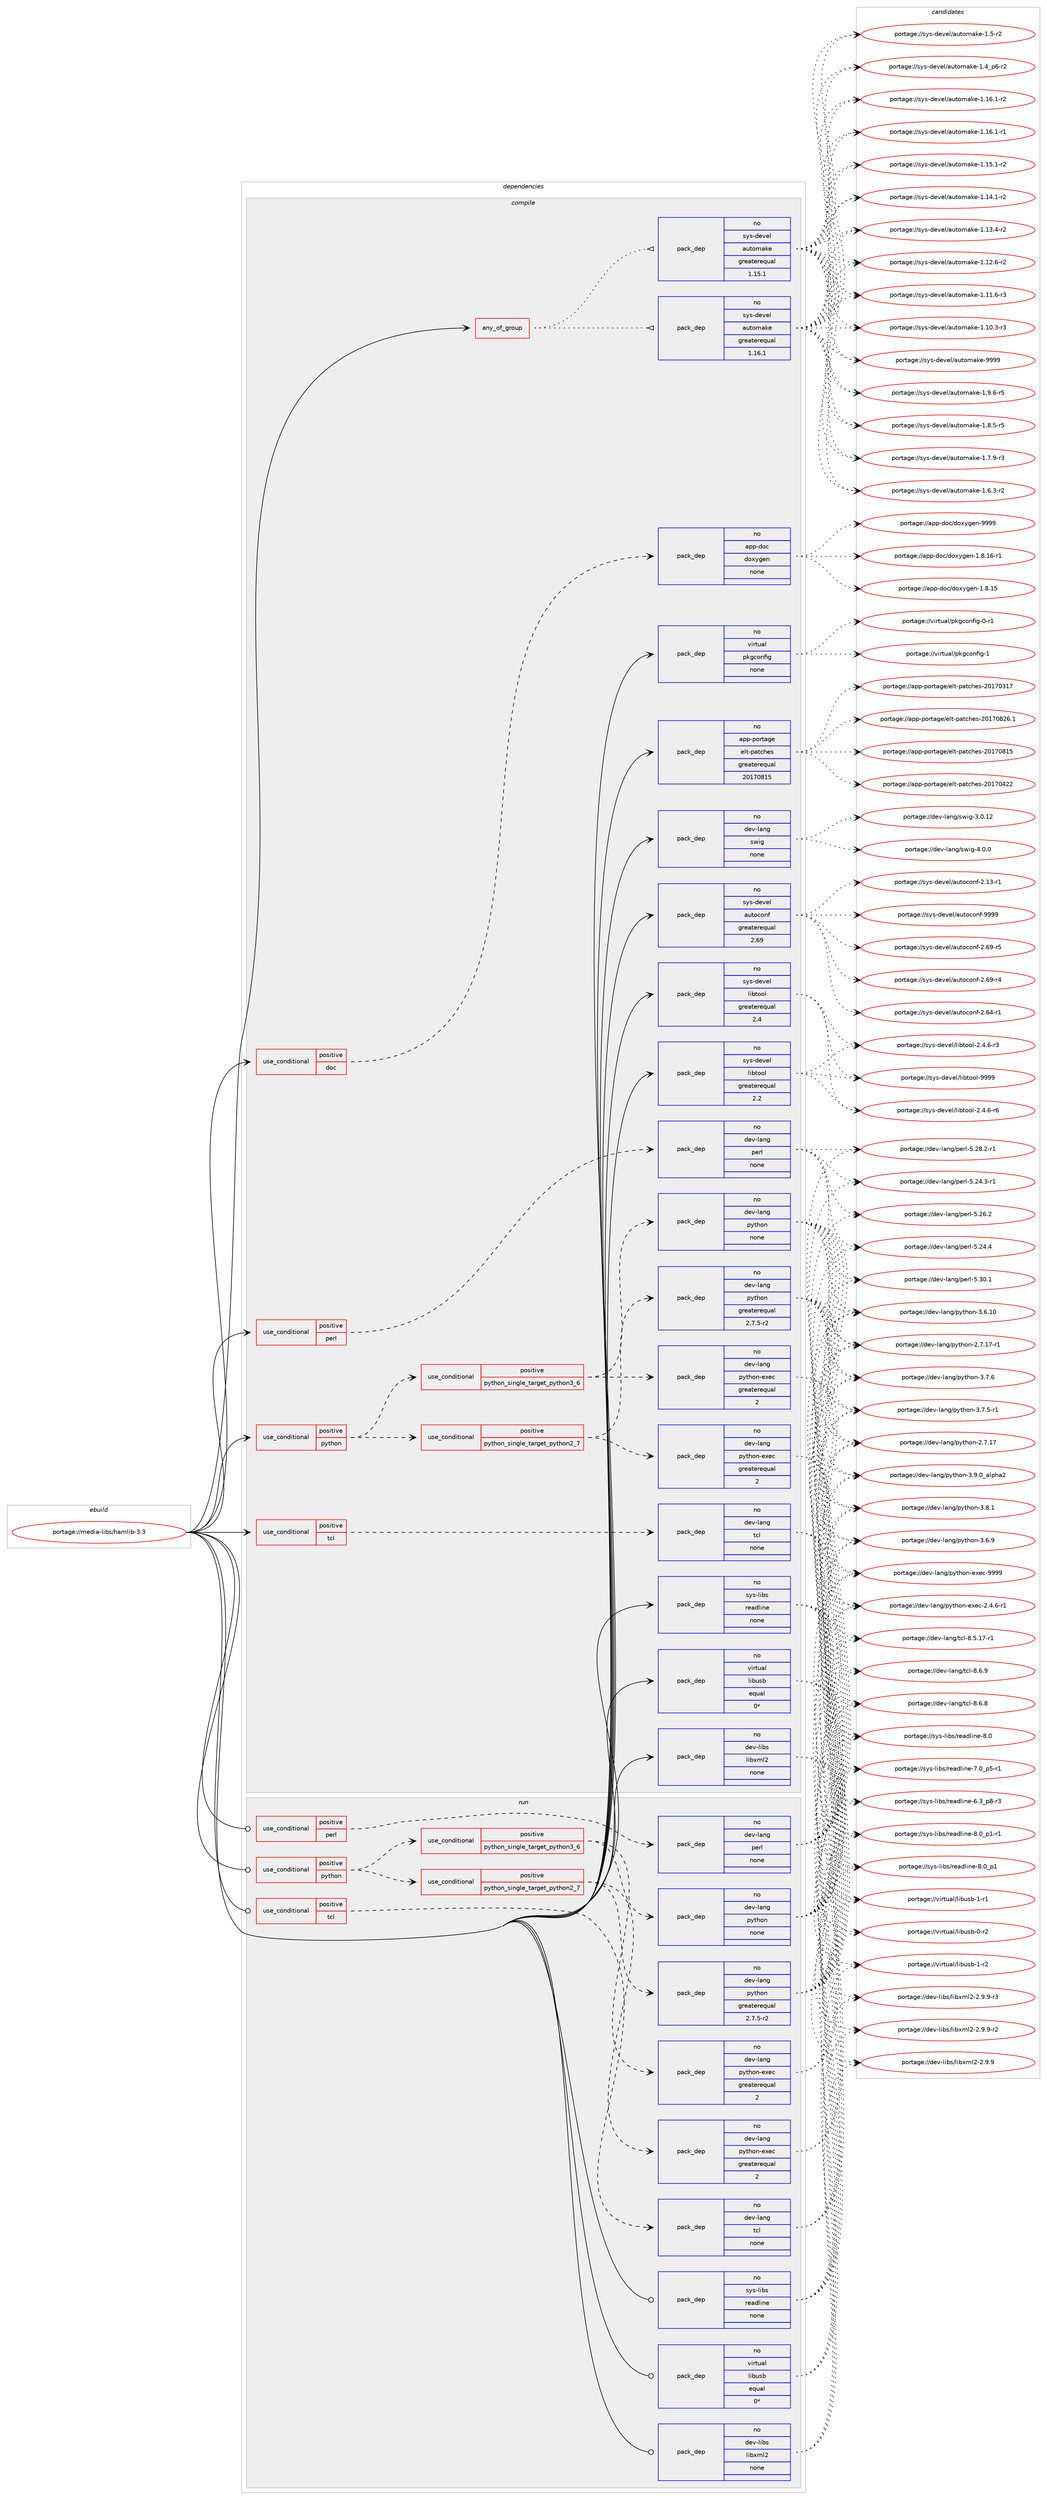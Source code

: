 digraph prolog {

# *************
# Graph options
# *************

newrank=true;
concentrate=true;
compound=true;
graph [rankdir=LR,fontname=Helvetica,fontsize=10,ranksep=1.5];#, ranksep=2.5, nodesep=0.2];
edge  [arrowhead=vee];
node  [fontname=Helvetica,fontsize=10];

# **********
# The ebuild
# **********

subgraph cluster_leftcol {
color=gray;
rank=same;
label=<<i>ebuild</i>>;
id [label="portage://media-libs/hamlib-3.3", color=red, width=4, href="../media-libs/hamlib-3.3.svg"];
}

# ****************
# The dependencies
# ****************

subgraph cluster_midcol {
color=gray;
label=<<i>dependencies</i>>;
subgraph cluster_compile {
fillcolor="#eeeeee";
style=filled;
label=<<i>compile</i>>;
subgraph any3153 {
dependency213167 [label=<<TABLE BORDER="0" CELLBORDER="1" CELLSPACING="0" CELLPADDING="4"><TR><TD CELLPADDING="10">any_of_group</TD></TR></TABLE>>, shape=none, color=red];subgraph pack161064 {
dependency213168 [label=<<TABLE BORDER="0" CELLBORDER="1" CELLSPACING="0" CELLPADDING="4" WIDTH="220"><TR><TD ROWSPAN="6" CELLPADDING="30">pack_dep</TD></TR><TR><TD WIDTH="110">no</TD></TR><TR><TD>sys-devel</TD></TR><TR><TD>automake</TD></TR><TR><TD>greaterequal</TD></TR><TR><TD>1.16.1</TD></TR></TABLE>>, shape=none, color=blue];
}
dependency213167:e -> dependency213168:w [weight=20,style="dotted",arrowhead="oinv"];
subgraph pack161065 {
dependency213169 [label=<<TABLE BORDER="0" CELLBORDER="1" CELLSPACING="0" CELLPADDING="4" WIDTH="220"><TR><TD ROWSPAN="6" CELLPADDING="30">pack_dep</TD></TR><TR><TD WIDTH="110">no</TD></TR><TR><TD>sys-devel</TD></TR><TR><TD>automake</TD></TR><TR><TD>greaterequal</TD></TR><TR><TD>1.15.1</TD></TR></TABLE>>, shape=none, color=blue];
}
dependency213167:e -> dependency213169:w [weight=20,style="dotted",arrowhead="oinv"];
}
id:e -> dependency213167:w [weight=20,style="solid",arrowhead="vee"];
subgraph cond48786 {
dependency213170 [label=<<TABLE BORDER="0" CELLBORDER="1" CELLSPACING="0" CELLPADDING="4"><TR><TD ROWSPAN="3" CELLPADDING="10">use_conditional</TD></TR><TR><TD>positive</TD></TR><TR><TD>doc</TD></TR></TABLE>>, shape=none, color=red];
subgraph pack161066 {
dependency213171 [label=<<TABLE BORDER="0" CELLBORDER="1" CELLSPACING="0" CELLPADDING="4" WIDTH="220"><TR><TD ROWSPAN="6" CELLPADDING="30">pack_dep</TD></TR><TR><TD WIDTH="110">no</TD></TR><TR><TD>app-doc</TD></TR><TR><TD>doxygen</TD></TR><TR><TD>none</TD></TR><TR><TD></TD></TR></TABLE>>, shape=none, color=blue];
}
dependency213170:e -> dependency213171:w [weight=20,style="dashed",arrowhead="vee"];
}
id:e -> dependency213170:w [weight=20,style="solid",arrowhead="vee"];
subgraph cond48787 {
dependency213172 [label=<<TABLE BORDER="0" CELLBORDER="1" CELLSPACING="0" CELLPADDING="4"><TR><TD ROWSPAN="3" CELLPADDING="10">use_conditional</TD></TR><TR><TD>positive</TD></TR><TR><TD>perl</TD></TR></TABLE>>, shape=none, color=red];
subgraph pack161067 {
dependency213173 [label=<<TABLE BORDER="0" CELLBORDER="1" CELLSPACING="0" CELLPADDING="4" WIDTH="220"><TR><TD ROWSPAN="6" CELLPADDING="30">pack_dep</TD></TR><TR><TD WIDTH="110">no</TD></TR><TR><TD>dev-lang</TD></TR><TR><TD>perl</TD></TR><TR><TD>none</TD></TR><TR><TD></TD></TR></TABLE>>, shape=none, color=blue];
}
dependency213172:e -> dependency213173:w [weight=20,style="dashed",arrowhead="vee"];
}
id:e -> dependency213172:w [weight=20,style="solid",arrowhead="vee"];
subgraph cond48788 {
dependency213174 [label=<<TABLE BORDER="0" CELLBORDER="1" CELLSPACING="0" CELLPADDING="4"><TR><TD ROWSPAN="3" CELLPADDING="10">use_conditional</TD></TR><TR><TD>positive</TD></TR><TR><TD>python</TD></TR></TABLE>>, shape=none, color=red];
subgraph cond48789 {
dependency213175 [label=<<TABLE BORDER="0" CELLBORDER="1" CELLSPACING="0" CELLPADDING="4"><TR><TD ROWSPAN="3" CELLPADDING="10">use_conditional</TD></TR><TR><TD>positive</TD></TR><TR><TD>python_single_target_python2_7</TD></TR></TABLE>>, shape=none, color=red];
subgraph pack161068 {
dependency213176 [label=<<TABLE BORDER="0" CELLBORDER="1" CELLSPACING="0" CELLPADDING="4" WIDTH="220"><TR><TD ROWSPAN="6" CELLPADDING="30">pack_dep</TD></TR><TR><TD WIDTH="110">no</TD></TR><TR><TD>dev-lang</TD></TR><TR><TD>python</TD></TR><TR><TD>greaterequal</TD></TR><TR><TD>2.7.5-r2</TD></TR></TABLE>>, shape=none, color=blue];
}
dependency213175:e -> dependency213176:w [weight=20,style="dashed",arrowhead="vee"];
subgraph pack161069 {
dependency213177 [label=<<TABLE BORDER="0" CELLBORDER="1" CELLSPACING="0" CELLPADDING="4" WIDTH="220"><TR><TD ROWSPAN="6" CELLPADDING="30">pack_dep</TD></TR><TR><TD WIDTH="110">no</TD></TR><TR><TD>dev-lang</TD></TR><TR><TD>python-exec</TD></TR><TR><TD>greaterequal</TD></TR><TR><TD>2</TD></TR></TABLE>>, shape=none, color=blue];
}
dependency213175:e -> dependency213177:w [weight=20,style="dashed",arrowhead="vee"];
}
dependency213174:e -> dependency213175:w [weight=20,style="dashed",arrowhead="vee"];
subgraph cond48790 {
dependency213178 [label=<<TABLE BORDER="0" CELLBORDER="1" CELLSPACING="0" CELLPADDING="4"><TR><TD ROWSPAN="3" CELLPADDING="10">use_conditional</TD></TR><TR><TD>positive</TD></TR><TR><TD>python_single_target_python3_6</TD></TR></TABLE>>, shape=none, color=red];
subgraph pack161070 {
dependency213179 [label=<<TABLE BORDER="0" CELLBORDER="1" CELLSPACING="0" CELLPADDING="4" WIDTH="220"><TR><TD ROWSPAN="6" CELLPADDING="30">pack_dep</TD></TR><TR><TD WIDTH="110">no</TD></TR><TR><TD>dev-lang</TD></TR><TR><TD>python</TD></TR><TR><TD>none</TD></TR><TR><TD></TD></TR></TABLE>>, shape=none, color=blue];
}
dependency213178:e -> dependency213179:w [weight=20,style="dashed",arrowhead="vee"];
subgraph pack161071 {
dependency213180 [label=<<TABLE BORDER="0" CELLBORDER="1" CELLSPACING="0" CELLPADDING="4" WIDTH="220"><TR><TD ROWSPAN="6" CELLPADDING="30">pack_dep</TD></TR><TR><TD WIDTH="110">no</TD></TR><TR><TD>dev-lang</TD></TR><TR><TD>python-exec</TD></TR><TR><TD>greaterequal</TD></TR><TR><TD>2</TD></TR></TABLE>>, shape=none, color=blue];
}
dependency213178:e -> dependency213180:w [weight=20,style="dashed",arrowhead="vee"];
}
dependency213174:e -> dependency213178:w [weight=20,style="dashed",arrowhead="vee"];
}
id:e -> dependency213174:w [weight=20,style="solid",arrowhead="vee"];
subgraph cond48791 {
dependency213181 [label=<<TABLE BORDER="0" CELLBORDER="1" CELLSPACING="0" CELLPADDING="4"><TR><TD ROWSPAN="3" CELLPADDING="10">use_conditional</TD></TR><TR><TD>positive</TD></TR><TR><TD>tcl</TD></TR></TABLE>>, shape=none, color=red];
subgraph pack161072 {
dependency213182 [label=<<TABLE BORDER="0" CELLBORDER="1" CELLSPACING="0" CELLPADDING="4" WIDTH="220"><TR><TD ROWSPAN="6" CELLPADDING="30">pack_dep</TD></TR><TR><TD WIDTH="110">no</TD></TR><TR><TD>dev-lang</TD></TR><TR><TD>tcl</TD></TR><TR><TD>none</TD></TR><TR><TD></TD></TR></TABLE>>, shape=none, color=blue];
}
dependency213181:e -> dependency213182:w [weight=20,style="dashed",arrowhead="vee"];
}
id:e -> dependency213181:w [weight=20,style="solid",arrowhead="vee"];
subgraph pack161073 {
dependency213183 [label=<<TABLE BORDER="0" CELLBORDER="1" CELLSPACING="0" CELLPADDING="4" WIDTH="220"><TR><TD ROWSPAN="6" CELLPADDING="30">pack_dep</TD></TR><TR><TD WIDTH="110">no</TD></TR><TR><TD>app-portage</TD></TR><TR><TD>elt-patches</TD></TR><TR><TD>greaterequal</TD></TR><TR><TD>20170815</TD></TR></TABLE>>, shape=none, color=blue];
}
id:e -> dependency213183:w [weight=20,style="solid",arrowhead="vee"];
subgraph pack161074 {
dependency213184 [label=<<TABLE BORDER="0" CELLBORDER="1" CELLSPACING="0" CELLPADDING="4" WIDTH="220"><TR><TD ROWSPAN="6" CELLPADDING="30">pack_dep</TD></TR><TR><TD WIDTH="110">no</TD></TR><TR><TD>dev-lang</TD></TR><TR><TD>swig</TD></TR><TR><TD>none</TD></TR><TR><TD></TD></TR></TABLE>>, shape=none, color=blue];
}
id:e -> dependency213184:w [weight=20,style="solid",arrowhead="vee"];
subgraph pack161075 {
dependency213185 [label=<<TABLE BORDER="0" CELLBORDER="1" CELLSPACING="0" CELLPADDING="4" WIDTH="220"><TR><TD ROWSPAN="6" CELLPADDING="30">pack_dep</TD></TR><TR><TD WIDTH="110">no</TD></TR><TR><TD>dev-libs</TD></TR><TR><TD>libxml2</TD></TR><TR><TD>none</TD></TR><TR><TD></TD></TR></TABLE>>, shape=none, color=blue];
}
id:e -> dependency213185:w [weight=20,style="solid",arrowhead="vee"];
subgraph pack161076 {
dependency213186 [label=<<TABLE BORDER="0" CELLBORDER="1" CELLSPACING="0" CELLPADDING="4" WIDTH="220"><TR><TD ROWSPAN="6" CELLPADDING="30">pack_dep</TD></TR><TR><TD WIDTH="110">no</TD></TR><TR><TD>sys-devel</TD></TR><TR><TD>autoconf</TD></TR><TR><TD>greaterequal</TD></TR><TR><TD>2.69</TD></TR></TABLE>>, shape=none, color=blue];
}
id:e -> dependency213186:w [weight=20,style="solid",arrowhead="vee"];
subgraph pack161077 {
dependency213187 [label=<<TABLE BORDER="0" CELLBORDER="1" CELLSPACING="0" CELLPADDING="4" WIDTH="220"><TR><TD ROWSPAN="6" CELLPADDING="30">pack_dep</TD></TR><TR><TD WIDTH="110">no</TD></TR><TR><TD>sys-devel</TD></TR><TR><TD>libtool</TD></TR><TR><TD>greaterequal</TD></TR><TR><TD>2.2</TD></TR></TABLE>>, shape=none, color=blue];
}
id:e -> dependency213187:w [weight=20,style="solid",arrowhead="vee"];
subgraph pack161078 {
dependency213188 [label=<<TABLE BORDER="0" CELLBORDER="1" CELLSPACING="0" CELLPADDING="4" WIDTH="220"><TR><TD ROWSPAN="6" CELLPADDING="30">pack_dep</TD></TR><TR><TD WIDTH="110">no</TD></TR><TR><TD>sys-devel</TD></TR><TR><TD>libtool</TD></TR><TR><TD>greaterequal</TD></TR><TR><TD>2.4</TD></TR></TABLE>>, shape=none, color=blue];
}
id:e -> dependency213188:w [weight=20,style="solid",arrowhead="vee"];
subgraph pack161079 {
dependency213189 [label=<<TABLE BORDER="0" CELLBORDER="1" CELLSPACING="0" CELLPADDING="4" WIDTH="220"><TR><TD ROWSPAN="6" CELLPADDING="30">pack_dep</TD></TR><TR><TD WIDTH="110">no</TD></TR><TR><TD>sys-libs</TD></TR><TR><TD>readline</TD></TR><TR><TD>none</TD></TR><TR><TD></TD></TR></TABLE>>, shape=none, color=blue];
}
id:e -> dependency213189:w [weight=20,style="solid",arrowhead="vee"];
subgraph pack161080 {
dependency213190 [label=<<TABLE BORDER="0" CELLBORDER="1" CELLSPACING="0" CELLPADDING="4" WIDTH="220"><TR><TD ROWSPAN="6" CELLPADDING="30">pack_dep</TD></TR><TR><TD WIDTH="110">no</TD></TR><TR><TD>virtual</TD></TR><TR><TD>libusb</TD></TR><TR><TD>equal</TD></TR><TR><TD>0*</TD></TR></TABLE>>, shape=none, color=blue];
}
id:e -> dependency213190:w [weight=20,style="solid",arrowhead="vee"];
subgraph pack161081 {
dependency213191 [label=<<TABLE BORDER="0" CELLBORDER="1" CELLSPACING="0" CELLPADDING="4" WIDTH="220"><TR><TD ROWSPAN="6" CELLPADDING="30">pack_dep</TD></TR><TR><TD WIDTH="110">no</TD></TR><TR><TD>virtual</TD></TR><TR><TD>pkgconfig</TD></TR><TR><TD>none</TD></TR><TR><TD></TD></TR></TABLE>>, shape=none, color=blue];
}
id:e -> dependency213191:w [weight=20,style="solid",arrowhead="vee"];
}
subgraph cluster_compileandrun {
fillcolor="#eeeeee";
style=filled;
label=<<i>compile and run</i>>;
}
subgraph cluster_run {
fillcolor="#eeeeee";
style=filled;
label=<<i>run</i>>;
subgraph cond48792 {
dependency213192 [label=<<TABLE BORDER="0" CELLBORDER="1" CELLSPACING="0" CELLPADDING="4"><TR><TD ROWSPAN="3" CELLPADDING="10">use_conditional</TD></TR><TR><TD>positive</TD></TR><TR><TD>perl</TD></TR></TABLE>>, shape=none, color=red];
subgraph pack161082 {
dependency213193 [label=<<TABLE BORDER="0" CELLBORDER="1" CELLSPACING="0" CELLPADDING="4" WIDTH="220"><TR><TD ROWSPAN="6" CELLPADDING="30">pack_dep</TD></TR><TR><TD WIDTH="110">no</TD></TR><TR><TD>dev-lang</TD></TR><TR><TD>perl</TD></TR><TR><TD>none</TD></TR><TR><TD></TD></TR></TABLE>>, shape=none, color=blue];
}
dependency213192:e -> dependency213193:w [weight=20,style="dashed",arrowhead="vee"];
}
id:e -> dependency213192:w [weight=20,style="solid",arrowhead="odot"];
subgraph cond48793 {
dependency213194 [label=<<TABLE BORDER="0" CELLBORDER="1" CELLSPACING="0" CELLPADDING="4"><TR><TD ROWSPAN="3" CELLPADDING="10">use_conditional</TD></TR><TR><TD>positive</TD></TR><TR><TD>python</TD></TR></TABLE>>, shape=none, color=red];
subgraph cond48794 {
dependency213195 [label=<<TABLE BORDER="0" CELLBORDER="1" CELLSPACING="0" CELLPADDING="4"><TR><TD ROWSPAN="3" CELLPADDING="10">use_conditional</TD></TR><TR><TD>positive</TD></TR><TR><TD>python_single_target_python2_7</TD></TR></TABLE>>, shape=none, color=red];
subgraph pack161083 {
dependency213196 [label=<<TABLE BORDER="0" CELLBORDER="1" CELLSPACING="0" CELLPADDING="4" WIDTH="220"><TR><TD ROWSPAN="6" CELLPADDING="30">pack_dep</TD></TR><TR><TD WIDTH="110">no</TD></TR><TR><TD>dev-lang</TD></TR><TR><TD>python</TD></TR><TR><TD>greaterequal</TD></TR><TR><TD>2.7.5-r2</TD></TR></TABLE>>, shape=none, color=blue];
}
dependency213195:e -> dependency213196:w [weight=20,style="dashed",arrowhead="vee"];
subgraph pack161084 {
dependency213197 [label=<<TABLE BORDER="0" CELLBORDER="1" CELLSPACING="0" CELLPADDING="4" WIDTH="220"><TR><TD ROWSPAN="6" CELLPADDING="30">pack_dep</TD></TR><TR><TD WIDTH="110">no</TD></TR><TR><TD>dev-lang</TD></TR><TR><TD>python-exec</TD></TR><TR><TD>greaterequal</TD></TR><TR><TD>2</TD></TR></TABLE>>, shape=none, color=blue];
}
dependency213195:e -> dependency213197:w [weight=20,style="dashed",arrowhead="vee"];
}
dependency213194:e -> dependency213195:w [weight=20,style="dashed",arrowhead="vee"];
subgraph cond48795 {
dependency213198 [label=<<TABLE BORDER="0" CELLBORDER="1" CELLSPACING="0" CELLPADDING="4"><TR><TD ROWSPAN="3" CELLPADDING="10">use_conditional</TD></TR><TR><TD>positive</TD></TR><TR><TD>python_single_target_python3_6</TD></TR></TABLE>>, shape=none, color=red];
subgraph pack161085 {
dependency213199 [label=<<TABLE BORDER="0" CELLBORDER="1" CELLSPACING="0" CELLPADDING="4" WIDTH="220"><TR><TD ROWSPAN="6" CELLPADDING="30">pack_dep</TD></TR><TR><TD WIDTH="110">no</TD></TR><TR><TD>dev-lang</TD></TR><TR><TD>python</TD></TR><TR><TD>none</TD></TR><TR><TD></TD></TR></TABLE>>, shape=none, color=blue];
}
dependency213198:e -> dependency213199:w [weight=20,style="dashed",arrowhead="vee"];
subgraph pack161086 {
dependency213200 [label=<<TABLE BORDER="0" CELLBORDER="1" CELLSPACING="0" CELLPADDING="4" WIDTH="220"><TR><TD ROWSPAN="6" CELLPADDING="30">pack_dep</TD></TR><TR><TD WIDTH="110">no</TD></TR><TR><TD>dev-lang</TD></TR><TR><TD>python-exec</TD></TR><TR><TD>greaterequal</TD></TR><TR><TD>2</TD></TR></TABLE>>, shape=none, color=blue];
}
dependency213198:e -> dependency213200:w [weight=20,style="dashed",arrowhead="vee"];
}
dependency213194:e -> dependency213198:w [weight=20,style="dashed",arrowhead="vee"];
}
id:e -> dependency213194:w [weight=20,style="solid",arrowhead="odot"];
subgraph cond48796 {
dependency213201 [label=<<TABLE BORDER="0" CELLBORDER="1" CELLSPACING="0" CELLPADDING="4"><TR><TD ROWSPAN="3" CELLPADDING="10">use_conditional</TD></TR><TR><TD>positive</TD></TR><TR><TD>tcl</TD></TR></TABLE>>, shape=none, color=red];
subgraph pack161087 {
dependency213202 [label=<<TABLE BORDER="0" CELLBORDER="1" CELLSPACING="0" CELLPADDING="4" WIDTH="220"><TR><TD ROWSPAN="6" CELLPADDING="30">pack_dep</TD></TR><TR><TD WIDTH="110">no</TD></TR><TR><TD>dev-lang</TD></TR><TR><TD>tcl</TD></TR><TR><TD>none</TD></TR><TR><TD></TD></TR></TABLE>>, shape=none, color=blue];
}
dependency213201:e -> dependency213202:w [weight=20,style="dashed",arrowhead="vee"];
}
id:e -> dependency213201:w [weight=20,style="solid",arrowhead="odot"];
subgraph pack161088 {
dependency213203 [label=<<TABLE BORDER="0" CELLBORDER="1" CELLSPACING="0" CELLPADDING="4" WIDTH="220"><TR><TD ROWSPAN="6" CELLPADDING="30">pack_dep</TD></TR><TR><TD WIDTH="110">no</TD></TR><TR><TD>dev-libs</TD></TR><TR><TD>libxml2</TD></TR><TR><TD>none</TD></TR><TR><TD></TD></TR></TABLE>>, shape=none, color=blue];
}
id:e -> dependency213203:w [weight=20,style="solid",arrowhead="odot"];
subgraph pack161089 {
dependency213204 [label=<<TABLE BORDER="0" CELLBORDER="1" CELLSPACING="0" CELLPADDING="4" WIDTH="220"><TR><TD ROWSPAN="6" CELLPADDING="30">pack_dep</TD></TR><TR><TD WIDTH="110">no</TD></TR><TR><TD>sys-libs</TD></TR><TR><TD>readline</TD></TR><TR><TD>none</TD></TR><TR><TD></TD></TR></TABLE>>, shape=none, color=blue];
}
id:e -> dependency213204:w [weight=20,style="solid",arrowhead="odot"];
subgraph pack161090 {
dependency213205 [label=<<TABLE BORDER="0" CELLBORDER="1" CELLSPACING="0" CELLPADDING="4" WIDTH="220"><TR><TD ROWSPAN="6" CELLPADDING="30">pack_dep</TD></TR><TR><TD WIDTH="110">no</TD></TR><TR><TD>virtual</TD></TR><TR><TD>libusb</TD></TR><TR><TD>equal</TD></TR><TR><TD>0*</TD></TR></TABLE>>, shape=none, color=blue];
}
id:e -> dependency213205:w [weight=20,style="solid",arrowhead="odot"];
}
}

# **************
# The candidates
# **************

subgraph cluster_choices {
rank=same;
color=gray;
label=<<i>candidates</i>>;

subgraph choice161064 {
color=black;
nodesep=1;
choice115121115451001011181011084797117116111109971071014557575757 [label="portage://sys-devel/automake-9999", color=red, width=4,href="../sys-devel/automake-9999.svg"];
choice115121115451001011181011084797117116111109971071014549465746544511453 [label="portage://sys-devel/automake-1.9.6-r5", color=red, width=4,href="../sys-devel/automake-1.9.6-r5.svg"];
choice115121115451001011181011084797117116111109971071014549465646534511453 [label="portage://sys-devel/automake-1.8.5-r5", color=red, width=4,href="../sys-devel/automake-1.8.5-r5.svg"];
choice115121115451001011181011084797117116111109971071014549465546574511451 [label="portage://sys-devel/automake-1.7.9-r3", color=red, width=4,href="../sys-devel/automake-1.7.9-r3.svg"];
choice115121115451001011181011084797117116111109971071014549465446514511450 [label="portage://sys-devel/automake-1.6.3-r2", color=red, width=4,href="../sys-devel/automake-1.6.3-r2.svg"];
choice11512111545100101118101108479711711611110997107101454946534511450 [label="portage://sys-devel/automake-1.5-r2", color=red, width=4,href="../sys-devel/automake-1.5-r2.svg"];
choice115121115451001011181011084797117116111109971071014549465295112544511450 [label="portage://sys-devel/automake-1.4_p6-r2", color=red, width=4,href="../sys-devel/automake-1.4_p6-r2.svg"];
choice11512111545100101118101108479711711611110997107101454946495446494511450 [label="portage://sys-devel/automake-1.16.1-r2", color=red, width=4,href="../sys-devel/automake-1.16.1-r2.svg"];
choice11512111545100101118101108479711711611110997107101454946495446494511449 [label="portage://sys-devel/automake-1.16.1-r1", color=red, width=4,href="../sys-devel/automake-1.16.1-r1.svg"];
choice11512111545100101118101108479711711611110997107101454946495346494511450 [label="portage://sys-devel/automake-1.15.1-r2", color=red, width=4,href="../sys-devel/automake-1.15.1-r2.svg"];
choice11512111545100101118101108479711711611110997107101454946495246494511450 [label="portage://sys-devel/automake-1.14.1-r2", color=red, width=4,href="../sys-devel/automake-1.14.1-r2.svg"];
choice11512111545100101118101108479711711611110997107101454946495146524511450 [label="portage://sys-devel/automake-1.13.4-r2", color=red, width=4,href="../sys-devel/automake-1.13.4-r2.svg"];
choice11512111545100101118101108479711711611110997107101454946495046544511450 [label="portage://sys-devel/automake-1.12.6-r2", color=red, width=4,href="../sys-devel/automake-1.12.6-r2.svg"];
choice11512111545100101118101108479711711611110997107101454946494946544511451 [label="portage://sys-devel/automake-1.11.6-r3", color=red, width=4,href="../sys-devel/automake-1.11.6-r3.svg"];
choice11512111545100101118101108479711711611110997107101454946494846514511451 [label="portage://sys-devel/automake-1.10.3-r3", color=red, width=4,href="../sys-devel/automake-1.10.3-r3.svg"];
dependency213168:e -> choice115121115451001011181011084797117116111109971071014557575757:w [style=dotted,weight="100"];
dependency213168:e -> choice115121115451001011181011084797117116111109971071014549465746544511453:w [style=dotted,weight="100"];
dependency213168:e -> choice115121115451001011181011084797117116111109971071014549465646534511453:w [style=dotted,weight="100"];
dependency213168:e -> choice115121115451001011181011084797117116111109971071014549465546574511451:w [style=dotted,weight="100"];
dependency213168:e -> choice115121115451001011181011084797117116111109971071014549465446514511450:w [style=dotted,weight="100"];
dependency213168:e -> choice11512111545100101118101108479711711611110997107101454946534511450:w [style=dotted,weight="100"];
dependency213168:e -> choice115121115451001011181011084797117116111109971071014549465295112544511450:w [style=dotted,weight="100"];
dependency213168:e -> choice11512111545100101118101108479711711611110997107101454946495446494511450:w [style=dotted,weight="100"];
dependency213168:e -> choice11512111545100101118101108479711711611110997107101454946495446494511449:w [style=dotted,weight="100"];
dependency213168:e -> choice11512111545100101118101108479711711611110997107101454946495346494511450:w [style=dotted,weight="100"];
dependency213168:e -> choice11512111545100101118101108479711711611110997107101454946495246494511450:w [style=dotted,weight="100"];
dependency213168:e -> choice11512111545100101118101108479711711611110997107101454946495146524511450:w [style=dotted,weight="100"];
dependency213168:e -> choice11512111545100101118101108479711711611110997107101454946495046544511450:w [style=dotted,weight="100"];
dependency213168:e -> choice11512111545100101118101108479711711611110997107101454946494946544511451:w [style=dotted,weight="100"];
dependency213168:e -> choice11512111545100101118101108479711711611110997107101454946494846514511451:w [style=dotted,weight="100"];
}
subgraph choice161065 {
color=black;
nodesep=1;
choice115121115451001011181011084797117116111109971071014557575757 [label="portage://sys-devel/automake-9999", color=red, width=4,href="../sys-devel/automake-9999.svg"];
choice115121115451001011181011084797117116111109971071014549465746544511453 [label="portage://sys-devel/automake-1.9.6-r5", color=red, width=4,href="../sys-devel/automake-1.9.6-r5.svg"];
choice115121115451001011181011084797117116111109971071014549465646534511453 [label="portage://sys-devel/automake-1.8.5-r5", color=red, width=4,href="../sys-devel/automake-1.8.5-r5.svg"];
choice115121115451001011181011084797117116111109971071014549465546574511451 [label="portage://sys-devel/automake-1.7.9-r3", color=red, width=4,href="../sys-devel/automake-1.7.9-r3.svg"];
choice115121115451001011181011084797117116111109971071014549465446514511450 [label="portage://sys-devel/automake-1.6.3-r2", color=red, width=4,href="../sys-devel/automake-1.6.3-r2.svg"];
choice11512111545100101118101108479711711611110997107101454946534511450 [label="portage://sys-devel/automake-1.5-r2", color=red, width=4,href="../sys-devel/automake-1.5-r2.svg"];
choice115121115451001011181011084797117116111109971071014549465295112544511450 [label="portage://sys-devel/automake-1.4_p6-r2", color=red, width=4,href="../sys-devel/automake-1.4_p6-r2.svg"];
choice11512111545100101118101108479711711611110997107101454946495446494511450 [label="portage://sys-devel/automake-1.16.1-r2", color=red, width=4,href="../sys-devel/automake-1.16.1-r2.svg"];
choice11512111545100101118101108479711711611110997107101454946495446494511449 [label="portage://sys-devel/automake-1.16.1-r1", color=red, width=4,href="../sys-devel/automake-1.16.1-r1.svg"];
choice11512111545100101118101108479711711611110997107101454946495346494511450 [label="portage://sys-devel/automake-1.15.1-r2", color=red, width=4,href="../sys-devel/automake-1.15.1-r2.svg"];
choice11512111545100101118101108479711711611110997107101454946495246494511450 [label="portage://sys-devel/automake-1.14.1-r2", color=red, width=4,href="../sys-devel/automake-1.14.1-r2.svg"];
choice11512111545100101118101108479711711611110997107101454946495146524511450 [label="portage://sys-devel/automake-1.13.4-r2", color=red, width=4,href="../sys-devel/automake-1.13.4-r2.svg"];
choice11512111545100101118101108479711711611110997107101454946495046544511450 [label="portage://sys-devel/automake-1.12.6-r2", color=red, width=4,href="../sys-devel/automake-1.12.6-r2.svg"];
choice11512111545100101118101108479711711611110997107101454946494946544511451 [label="portage://sys-devel/automake-1.11.6-r3", color=red, width=4,href="../sys-devel/automake-1.11.6-r3.svg"];
choice11512111545100101118101108479711711611110997107101454946494846514511451 [label="portage://sys-devel/automake-1.10.3-r3", color=red, width=4,href="../sys-devel/automake-1.10.3-r3.svg"];
dependency213169:e -> choice115121115451001011181011084797117116111109971071014557575757:w [style=dotted,weight="100"];
dependency213169:e -> choice115121115451001011181011084797117116111109971071014549465746544511453:w [style=dotted,weight="100"];
dependency213169:e -> choice115121115451001011181011084797117116111109971071014549465646534511453:w [style=dotted,weight="100"];
dependency213169:e -> choice115121115451001011181011084797117116111109971071014549465546574511451:w [style=dotted,weight="100"];
dependency213169:e -> choice115121115451001011181011084797117116111109971071014549465446514511450:w [style=dotted,weight="100"];
dependency213169:e -> choice11512111545100101118101108479711711611110997107101454946534511450:w [style=dotted,weight="100"];
dependency213169:e -> choice115121115451001011181011084797117116111109971071014549465295112544511450:w [style=dotted,weight="100"];
dependency213169:e -> choice11512111545100101118101108479711711611110997107101454946495446494511450:w [style=dotted,weight="100"];
dependency213169:e -> choice11512111545100101118101108479711711611110997107101454946495446494511449:w [style=dotted,weight="100"];
dependency213169:e -> choice11512111545100101118101108479711711611110997107101454946495346494511450:w [style=dotted,weight="100"];
dependency213169:e -> choice11512111545100101118101108479711711611110997107101454946495246494511450:w [style=dotted,weight="100"];
dependency213169:e -> choice11512111545100101118101108479711711611110997107101454946495146524511450:w [style=dotted,weight="100"];
dependency213169:e -> choice11512111545100101118101108479711711611110997107101454946495046544511450:w [style=dotted,weight="100"];
dependency213169:e -> choice11512111545100101118101108479711711611110997107101454946494946544511451:w [style=dotted,weight="100"];
dependency213169:e -> choice11512111545100101118101108479711711611110997107101454946494846514511451:w [style=dotted,weight="100"];
}
subgraph choice161066 {
color=black;
nodesep=1;
choice971121124510011199471001111201211031011104557575757 [label="portage://app-doc/doxygen-9999", color=red, width=4,href="../app-doc/doxygen-9999.svg"];
choice97112112451001119947100111120121103101110454946564649544511449 [label="portage://app-doc/doxygen-1.8.16-r1", color=red, width=4,href="../app-doc/doxygen-1.8.16-r1.svg"];
choice9711211245100111994710011112012110310111045494656464953 [label="portage://app-doc/doxygen-1.8.15", color=red, width=4,href="../app-doc/doxygen-1.8.15.svg"];
dependency213171:e -> choice971121124510011199471001111201211031011104557575757:w [style=dotted,weight="100"];
dependency213171:e -> choice97112112451001119947100111120121103101110454946564649544511449:w [style=dotted,weight="100"];
dependency213171:e -> choice9711211245100111994710011112012110310111045494656464953:w [style=dotted,weight="100"];
}
subgraph choice161067 {
color=black;
nodesep=1;
choice10010111845108971101034711210111410845534651484649 [label="portage://dev-lang/perl-5.30.1", color=red, width=4,href="../dev-lang/perl-5.30.1.svg"];
choice100101118451089711010347112101114108455346505646504511449 [label="portage://dev-lang/perl-5.28.2-r1", color=red, width=4,href="../dev-lang/perl-5.28.2-r1.svg"];
choice10010111845108971101034711210111410845534650544650 [label="portage://dev-lang/perl-5.26.2", color=red, width=4,href="../dev-lang/perl-5.26.2.svg"];
choice10010111845108971101034711210111410845534650524652 [label="portage://dev-lang/perl-5.24.4", color=red, width=4,href="../dev-lang/perl-5.24.4.svg"];
choice100101118451089711010347112101114108455346505246514511449 [label="portage://dev-lang/perl-5.24.3-r1", color=red, width=4,href="../dev-lang/perl-5.24.3-r1.svg"];
dependency213173:e -> choice10010111845108971101034711210111410845534651484649:w [style=dotted,weight="100"];
dependency213173:e -> choice100101118451089711010347112101114108455346505646504511449:w [style=dotted,weight="100"];
dependency213173:e -> choice10010111845108971101034711210111410845534650544650:w [style=dotted,weight="100"];
dependency213173:e -> choice10010111845108971101034711210111410845534650524652:w [style=dotted,weight="100"];
dependency213173:e -> choice100101118451089711010347112101114108455346505246514511449:w [style=dotted,weight="100"];
}
subgraph choice161068 {
color=black;
nodesep=1;
choice10010111845108971101034711212111610411111045514657464895971081121049750 [label="portage://dev-lang/python-3.9.0_alpha2", color=red, width=4,href="../dev-lang/python-3.9.0_alpha2.svg"];
choice100101118451089711010347112121116104111110455146564649 [label="portage://dev-lang/python-3.8.1", color=red, width=4,href="../dev-lang/python-3.8.1.svg"];
choice100101118451089711010347112121116104111110455146554654 [label="portage://dev-lang/python-3.7.6", color=red, width=4,href="../dev-lang/python-3.7.6.svg"];
choice1001011184510897110103471121211161041111104551465546534511449 [label="portage://dev-lang/python-3.7.5-r1", color=red, width=4,href="../dev-lang/python-3.7.5-r1.svg"];
choice100101118451089711010347112121116104111110455146544657 [label="portage://dev-lang/python-3.6.9", color=red, width=4,href="../dev-lang/python-3.6.9.svg"];
choice10010111845108971101034711212111610411111045514654464948 [label="portage://dev-lang/python-3.6.10", color=red, width=4,href="../dev-lang/python-3.6.10.svg"];
choice100101118451089711010347112121116104111110455046554649554511449 [label="portage://dev-lang/python-2.7.17-r1", color=red, width=4,href="../dev-lang/python-2.7.17-r1.svg"];
choice10010111845108971101034711212111610411111045504655464955 [label="portage://dev-lang/python-2.7.17", color=red, width=4,href="../dev-lang/python-2.7.17.svg"];
dependency213176:e -> choice10010111845108971101034711212111610411111045514657464895971081121049750:w [style=dotted,weight="100"];
dependency213176:e -> choice100101118451089711010347112121116104111110455146564649:w [style=dotted,weight="100"];
dependency213176:e -> choice100101118451089711010347112121116104111110455146554654:w [style=dotted,weight="100"];
dependency213176:e -> choice1001011184510897110103471121211161041111104551465546534511449:w [style=dotted,weight="100"];
dependency213176:e -> choice100101118451089711010347112121116104111110455146544657:w [style=dotted,weight="100"];
dependency213176:e -> choice10010111845108971101034711212111610411111045514654464948:w [style=dotted,weight="100"];
dependency213176:e -> choice100101118451089711010347112121116104111110455046554649554511449:w [style=dotted,weight="100"];
dependency213176:e -> choice10010111845108971101034711212111610411111045504655464955:w [style=dotted,weight="100"];
}
subgraph choice161069 {
color=black;
nodesep=1;
choice10010111845108971101034711212111610411111045101120101994557575757 [label="portage://dev-lang/python-exec-9999", color=red, width=4,href="../dev-lang/python-exec-9999.svg"];
choice10010111845108971101034711212111610411111045101120101994550465246544511449 [label="portage://dev-lang/python-exec-2.4.6-r1", color=red, width=4,href="../dev-lang/python-exec-2.4.6-r1.svg"];
dependency213177:e -> choice10010111845108971101034711212111610411111045101120101994557575757:w [style=dotted,weight="100"];
dependency213177:e -> choice10010111845108971101034711212111610411111045101120101994550465246544511449:w [style=dotted,weight="100"];
}
subgraph choice161070 {
color=black;
nodesep=1;
choice10010111845108971101034711212111610411111045514657464895971081121049750 [label="portage://dev-lang/python-3.9.0_alpha2", color=red, width=4,href="../dev-lang/python-3.9.0_alpha2.svg"];
choice100101118451089711010347112121116104111110455146564649 [label="portage://dev-lang/python-3.8.1", color=red, width=4,href="../dev-lang/python-3.8.1.svg"];
choice100101118451089711010347112121116104111110455146554654 [label="portage://dev-lang/python-3.7.6", color=red, width=4,href="../dev-lang/python-3.7.6.svg"];
choice1001011184510897110103471121211161041111104551465546534511449 [label="portage://dev-lang/python-3.7.5-r1", color=red, width=4,href="../dev-lang/python-3.7.5-r1.svg"];
choice100101118451089711010347112121116104111110455146544657 [label="portage://dev-lang/python-3.6.9", color=red, width=4,href="../dev-lang/python-3.6.9.svg"];
choice10010111845108971101034711212111610411111045514654464948 [label="portage://dev-lang/python-3.6.10", color=red, width=4,href="../dev-lang/python-3.6.10.svg"];
choice100101118451089711010347112121116104111110455046554649554511449 [label="portage://dev-lang/python-2.7.17-r1", color=red, width=4,href="../dev-lang/python-2.7.17-r1.svg"];
choice10010111845108971101034711212111610411111045504655464955 [label="portage://dev-lang/python-2.7.17", color=red, width=4,href="../dev-lang/python-2.7.17.svg"];
dependency213179:e -> choice10010111845108971101034711212111610411111045514657464895971081121049750:w [style=dotted,weight="100"];
dependency213179:e -> choice100101118451089711010347112121116104111110455146564649:w [style=dotted,weight="100"];
dependency213179:e -> choice100101118451089711010347112121116104111110455146554654:w [style=dotted,weight="100"];
dependency213179:e -> choice1001011184510897110103471121211161041111104551465546534511449:w [style=dotted,weight="100"];
dependency213179:e -> choice100101118451089711010347112121116104111110455146544657:w [style=dotted,weight="100"];
dependency213179:e -> choice10010111845108971101034711212111610411111045514654464948:w [style=dotted,weight="100"];
dependency213179:e -> choice100101118451089711010347112121116104111110455046554649554511449:w [style=dotted,weight="100"];
dependency213179:e -> choice10010111845108971101034711212111610411111045504655464955:w [style=dotted,weight="100"];
}
subgraph choice161071 {
color=black;
nodesep=1;
choice10010111845108971101034711212111610411111045101120101994557575757 [label="portage://dev-lang/python-exec-9999", color=red, width=4,href="../dev-lang/python-exec-9999.svg"];
choice10010111845108971101034711212111610411111045101120101994550465246544511449 [label="portage://dev-lang/python-exec-2.4.6-r1", color=red, width=4,href="../dev-lang/python-exec-2.4.6-r1.svg"];
dependency213180:e -> choice10010111845108971101034711212111610411111045101120101994557575757:w [style=dotted,weight="100"];
dependency213180:e -> choice10010111845108971101034711212111610411111045101120101994550465246544511449:w [style=dotted,weight="100"];
}
subgraph choice161072 {
color=black;
nodesep=1;
choice10010111845108971101034711699108455646544657 [label="portage://dev-lang/tcl-8.6.9", color=red, width=4,href="../dev-lang/tcl-8.6.9.svg"];
choice10010111845108971101034711699108455646544656 [label="portage://dev-lang/tcl-8.6.8", color=red, width=4,href="../dev-lang/tcl-8.6.8.svg"];
choice10010111845108971101034711699108455646534649554511449 [label="portage://dev-lang/tcl-8.5.17-r1", color=red, width=4,href="../dev-lang/tcl-8.5.17-r1.svg"];
dependency213182:e -> choice10010111845108971101034711699108455646544657:w [style=dotted,weight="100"];
dependency213182:e -> choice10010111845108971101034711699108455646544656:w [style=dotted,weight="100"];
dependency213182:e -> choice10010111845108971101034711699108455646534649554511449:w [style=dotted,weight="100"];
}
subgraph choice161073 {
color=black;
nodesep=1;
choice971121124511211111411697103101471011081164511297116991041011154550484955485650544649 [label="portage://app-portage/elt-patches-20170826.1", color=red, width=4,href="../app-portage/elt-patches-20170826.1.svg"];
choice97112112451121111141169710310147101108116451129711699104101115455048495548564953 [label="portage://app-portage/elt-patches-20170815", color=red, width=4,href="../app-portage/elt-patches-20170815.svg"];
choice97112112451121111141169710310147101108116451129711699104101115455048495548525050 [label="portage://app-portage/elt-patches-20170422", color=red, width=4,href="../app-portage/elt-patches-20170422.svg"];
choice97112112451121111141169710310147101108116451129711699104101115455048495548514955 [label="portage://app-portage/elt-patches-20170317", color=red, width=4,href="../app-portage/elt-patches-20170317.svg"];
dependency213183:e -> choice971121124511211111411697103101471011081164511297116991041011154550484955485650544649:w [style=dotted,weight="100"];
dependency213183:e -> choice97112112451121111141169710310147101108116451129711699104101115455048495548564953:w [style=dotted,weight="100"];
dependency213183:e -> choice97112112451121111141169710310147101108116451129711699104101115455048495548525050:w [style=dotted,weight="100"];
dependency213183:e -> choice97112112451121111141169710310147101108116451129711699104101115455048495548514955:w [style=dotted,weight="100"];
}
subgraph choice161074 {
color=black;
nodesep=1;
choice100101118451089711010347115119105103455246484648 [label="portage://dev-lang/swig-4.0.0", color=red, width=4,href="../dev-lang/swig-4.0.0.svg"];
choice10010111845108971101034711511910510345514648464950 [label="portage://dev-lang/swig-3.0.12", color=red, width=4,href="../dev-lang/swig-3.0.12.svg"];
dependency213184:e -> choice100101118451089711010347115119105103455246484648:w [style=dotted,weight="100"];
dependency213184:e -> choice10010111845108971101034711511910510345514648464950:w [style=dotted,weight="100"];
}
subgraph choice161075 {
color=black;
nodesep=1;
choice10010111845108105981154710810598120109108504550465746574511451 [label="portage://dev-libs/libxml2-2.9.9-r3", color=red, width=4,href="../dev-libs/libxml2-2.9.9-r3.svg"];
choice10010111845108105981154710810598120109108504550465746574511450 [label="portage://dev-libs/libxml2-2.9.9-r2", color=red, width=4,href="../dev-libs/libxml2-2.9.9-r2.svg"];
choice1001011184510810598115471081059812010910850455046574657 [label="portage://dev-libs/libxml2-2.9.9", color=red, width=4,href="../dev-libs/libxml2-2.9.9.svg"];
dependency213185:e -> choice10010111845108105981154710810598120109108504550465746574511451:w [style=dotted,weight="100"];
dependency213185:e -> choice10010111845108105981154710810598120109108504550465746574511450:w [style=dotted,weight="100"];
dependency213185:e -> choice1001011184510810598115471081059812010910850455046574657:w [style=dotted,weight="100"];
}
subgraph choice161076 {
color=black;
nodesep=1;
choice115121115451001011181011084797117116111991111101024557575757 [label="portage://sys-devel/autoconf-9999", color=red, width=4,href="../sys-devel/autoconf-9999.svg"];
choice1151211154510010111810110847971171161119911111010245504654574511453 [label="portage://sys-devel/autoconf-2.69-r5", color=red, width=4,href="../sys-devel/autoconf-2.69-r5.svg"];
choice1151211154510010111810110847971171161119911111010245504654574511452 [label="portage://sys-devel/autoconf-2.69-r4", color=red, width=4,href="../sys-devel/autoconf-2.69-r4.svg"];
choice1151211154510010111810110847971171161119911111010245504654524511449 [label="portage://sys-devel/autoconf-2.64-r1", color=red, width=4,href="../sys-devel/autoconf-2.64-r1.svg"];
choice1151211154510010111810110847971171161119911111010245504649514511449 [label="portage://sys-devel/autoconf-2.13-r1", color=red, width=4,href="../sys-devel/autoconf-2.13-r1.svg"];
dependency213186:e -> choice115121115451001011181011084797117116111991111101024557575757:w [style=dotted,weight="100"];
dependency213186:e -> choice1151211154510010111810110847971171161119911111010245504654574511453:w [style=dotted,weight="100"];
dependency213186:e -> choice1151211154510010111810110847971171161119911111010245504654574511452:w [style=dotted,weight="100"];
dependency213186:e -> choice1151211154510010111810110847971171161119911111010245504654524511449:w [style=dotted,weight="100"];
dependency213186:e -> choice1151211154510010111810110847971171161119911111010245504649514511449:w [style=dotted,weight="100"];
}
subgraph choice161077 {
color=black;
nodesep=1;
choice1151211154510010111810110847108105981161111111084557575757 [label="portage://sys-devel/libtool-9999", color=red, width=4,href="../sys-devel/libtool-9999.svg"];
choice1151211154510010111810110847108105981161111111084550465246544511454 [label="portage://sys-devel/libtool-2.4.6-r6", color=red, width=4,href="../sys-devel/libtool-2.4.6-r6.svg"];
choice1151211154510010111810110847108105981161111111084550465246544511451 [label="portage://sys-devel/libtool-2.4.6-r3", color=red, width=4,href="../sys-devel/libtool-2.4.6-r3.svg"];
dependency213187:e -> choice1151211154510010111810110847108105981161111111084557575757:w [style=dotted,weight="100"];
dependency213187:e -> choice1151211154510010111810110847108105981161111111084550465246544511454:w [style=dotted,weight="100"];
dependency213187:e -> choice1151211154510010111810110847108105981161111111084550465246544511451:w [style=dotted,weight="100"];
}
subgraph choice161078 {
color=black;
nodesep=1;
choice1151211154510010111810110847108105981161111111084557575757 [label="portage://sys-devel/libtool-9999", color=red, width=4,href="../sys-devel/libtool-9999.svg"];
choice1151211154510010111810110847108105981161111111084550465246544511454 [label="portage://sys-devel/libtool-2.4.6-r6", color=red, width=4,href="../sys-devel/libtool-2.4.6-r6.svg"];
choice1151211154510010111810110847108105981161111111084550465246544511451 [label="portage://sys-devel/libtool-2.4.6-r3", color=red, width=4,href="../sys-devel/libtool-2.4.6-r3.svg"];
dependency213188:e -> choice1151211154510010111810110847108105981161111111084557575757:w [style=dotted,weight="100"];
dependency213188:e -> choice1151211154510010111810110847108105981161111111084550465246544511454:w [style=dotted,weight="100"];
dependency213188:e -> choice1151211154510010111810110847108105981161111111084550465246544511451:w [style=dotted,weight="100"];
}
subgraph choice161079 {
color=black;
nodesep=1;
choice115121115451081059811547114101971001081051101014556464895112494511449 [label="portage://sys-libs/readline-8.0_p1-r1", color=red, width=4,href="../sys-libs/readline-8.0_p1-r1.svg"];
choice11512111545108105981154711410197100108105110101455646489511249 [label="portage://sys-libs/readline-8.0_p1", color=red, width=4,href="../sys-libs/readline-8.0_p1.svg"];
choice1151211154510810598115471141019710010810511010145564648 [label="portage://sys-libs/readline-8.0", color=red, width=4,href="../sys-libs/readline-8.0.svg"];
choice115121115451081059811547114101971001081051101014555464895112534511449 [label="portage://sys-libs/readline-7.0_p5-r1", color=red, width=4,href="../sys-libs/readline-7.0_p5-r1.svg"];
choice115121115451081059811547114101971001081051101014554465195112564511451 [label="portage://sys-libs/readline-6.3_p8-r3", color=red, width=4,href="../sys-libs/readline-6.3_p8-r3.svg"];
dependency213189:e -> choice115121115451081059811547114101971001081051101014556464895112494511449:w [style=dotted,weight="100"];
dependency213189:e -> choice11512111545108105981154711410197100108105110101455646489511249:w [style=dotted,weight="100"];
dependency213189:e -> choice1151211154510810598115471141019710010810511010145564648:w [style=dotted,weight="100"];
dependency213189:e -> choice115121115451081059811547114101971001081051101014555464895112534511449:w [style=dotted,weight="100"];
dependency213189:e -> choice115121115451081059811547114101971001081051101014554465195112564511451:w [style=dotted,weight="100"];
}
subgraph choice161080 {
color=black;
nodesep=1;
choice1181051141161179710847108105981171159845494511450 [label="portage://virtual/libusb-1-r2", color=red, width=4,href="../virtual/libusb-1-r2.svg"];
choice1181051141161179710847108105981171159845494511449 [label="portage://virtual/libusb-1-r1", color=red, width=4,href="../virtual/libusb-1-r1.svg"];
choice1181051141161179710847108105981171159845484511450 [label="portage://virtual/libusb-0-r2", color=red, width=4,href="../virtual/libusb-0-r2.svg"];
dependency213190:e -> choice1181051141161179710847108105981171159845494511450:w [style=dotted,weight="100"];
dependency213190:e -> choice1181051141161179710847108105981171159845494511449:w [style=dotted,weight="100"];
dependency213190:e -> choice1181051141161179710847108105981171159845484511450:w [style=dotted,weight="100"];
}
subgraph choice161081 {
color=black;
nodesep=1;
choice1181051141161179710847112107103991111101021051034549 [label="portage://virtual/pkgconfig-1", color=red, width=4,href="../virtual/pkgconfig-1.svg"];
choice11810511411611797108471121071039911111010210510345484511449 [label="portage://virtual/pkgconfig-0-r1", color=red, width=4,href="../virtual/pkgconfig-0-r1.svg"];
dependency213191:e -> choice1181051141161179710847112107103991111101021051034549:w [style=dotted,weight="100"];
dependency213191:e -> choice11810511411611797108471121071039911111010210510345484511449:w [style=dotted,weight="100"];
}
subgraph choice161082 {
color=black;
nodesep=1;
choice10010111845108971101034711210111410845534651484649 [label="portage://dev-lang/perl-5.30.1", color=red, width=4,href="../dev-lang/perl-5.30.1.svg"];
choice100101118451089711010347112101114108455346505646504511449 [label="portage://dev-lang/perl-5.28.2-r1", color=red, width=4,href="../dev-lang/perl-5.28.2-r1.svg"];
choice10010111845108971101034711210111410845534650544650 [label="portage://dev-lang/perl-5.26.2", color=red, width=4,href="../dev-lang/perl-5.26.2.svg"];
choice10010111845108971101034711210111410845534650524652 [label="portage://dev-lang/perl-5.24.4", color=red, width=4,href="../dev-lang/perl-5.24.4.svg"];
choice100101118451089711010347112101114108455346505246514511449 [label="portage://dev-lang/perl-5.24.3-r1", color=red, width=4,href="../dev-lang/perl-5.24.3-r1.svg"];
dependency213193:e -> choice10010111845108971101034711210111410845534651484649:w [style=dotted,weight="100"];
dependency213193:e -> choice100101118451089711010347112101114108455346505646504511449:w [style=dotted,weight="100"];
dependency213193:e -> choice10010111845108971101034711210111410845534650544650:w [style=dotted,weight="100"];
dependency213193:e -> choice10010111845108971101034711210111410845534650524652:w [style=dotted,weight="100"];
dependency213193:e -> choice100101118451089711010347112101114108455346505246514511449:w [style=dotted,weight="100"];
}
subgraph choice161083 {
color=black;
nodesep=1;
choice10010111845108971101034711212111610411111045514657464895971081121049750 [label="portage://dev-lang/python-3.9.0_alpha2", color=red, width=4,href="../dev-lang/python-3.9.0_alpha2.svg"];
choice100101118451089711010347112121116104111110455146564649 [label="portage://dev-lang/python-3.8.1", color=red, width=4,href="../dev-lang/python-3.8.1.svg"];
choice100101118451089711010347112121116104111110455146554654 [label="portage://dev-lang/python-3.7.6", color=red, width=4,href="../dev-lang/python-3.7.6.svg"];
choice1001011184510897110103471121211161041111104551465546534511449 [label="portage://dev-lang/python-3.7.5-r1", color=red, width=4,href="../dev-lang/python-3.7.5-r1.svg"];
choice100101118451089711010347112121116104111110455146544657 [label="portage://dev-lang/python-3.6.9", color=red, width=4,href="../dev-lang/python-3.6.9.svg"];
choice10010111845108971101034711212111610411111045514654464948 [label="portage://dev-lang/python-3.6.10", color=red, width=4,href="../dev-lang/python-3.6.10.svg"];
choice100101118451089711010347112121116104111110455046554649554511449 [label="portage://dev-lang/python-2.7.17-r1", color=red, width=4,href="../dev-lang/python-2.7.17-r1.svg"];
choice10010111845108971101034711212111610411111045504655464955 [label="portage://dev-lang/python-2.7.17", color=red, width=4,href="../dev-lang/python-2.7.17.svg"];
dependency213196:e -> choice10010111845108971101034711212111610411111045514657464895971081121049750:w [style=dotted,weight="100"];
dependency213196:e -> choice100101118451089711010347112121116104111110455146564649:w [style=dotted,weight="100"];
dependency213196:e -> choice100101118451089711010347112121116104111110455146554654:w [style=dotted,weight="100"];
dependency213196:e -> choice1001011184510897110103471121211161041111104551465546534511449:w [style=dotted,weight="100"];
dependency213196:e -> choice100101118451089711010347112121116104111110455146544657:w [style=dotted,weight="100"];
dependency213196:e -> choice10010111845108971101034711212111610411111045514654464948:w [style=dotted,weight="100"];
dependency213196:e -> choice100101118451089711010347112121116104111110455046554649554511449:w [style=dotted,weight="100"];
dependency213196:e -> choice10010111845108971101034711212111610411111045504655464955:w [style=dotted,weight="100"];
}
subgraph choice161084 {
color=black;
nodesep=1;
choice10010111845108971101034711212111610411111045101120101994557575757 [label="portage://dev-lang/python-exec-9999", color=red, width=4,href="../dev-lang/python-exec-9999.svg"];
choice10010111845108971101034711212111610411111045101120101994550465246544511449 [label="portage://dev-lang/python-exec-2.4.6-r1", color=red, width=4,href="../dev-lang/python-exec-2.4.6-r1.svg"];
dependency213197:e -> choice10010111845108971101034711212111610411111045101120101994557575757:w [style=dotted,weight="100"];
dependency213197:e -> choice10010111845108971101034711212111610411111045101120101994550465246544511449:w [style=dotted,weight="100"];
}
subgraph choice161085 {
color=black;
nodesep=1;
choice10010111845108971101034711212111610411111045514657464895971081121049750 [label="portage://dev-lang/python-3.9.0_alpha2", color=red, width=4,href="../dev-lang/python-3.9.0_alpha2.svg"];
choice100101118451089711010347112121116104111110455146564649 [label="portage://dev-lang/python-3.8.1", color=red, width=4,href="../dev-lang/python-3.8.1.svg"];
choice100101118451089711010347112121116104111110455146554654 [label="portage://dev-lang/python-3.7.6", color=red, width=4,href="../dev-lang/python-3.7.6.svg"];
choice1001011184510897110103471121211161041111104551465546534511449 [label="portage://dev-lang/python-3.7.5-r1", color=red, width=4,href="../dev-lang/python-3.7.5-r1.svg"];
choice100101118451089711010347112121116104111110455146544657 [label="portage://dev-lang/python-3.6.9", color=red, width=4,href="../dev-lang/python-3.6.9.svg"];
choice10010111845108971101034711212111610411111045514654464948 [label="portage://dev-lang/python-3.6.10", color=red, width=4,href="../dev-lang/python-3.6.10.svg"];
choice100101118451089711010347112121116104111110455046554649554511449 [label="portage://dev-lang/python-2.7.17-r1", color=red, width=4,href="../dev-lang/python-2.7.17-r1.svg"];
choice10010111845108971101034711212111610411111045504655464955 [label="portage://dev-lang/python-2.7.17", color=red, width=4,href="../dev-lang/python-2.7.17.svg"];
dependency213199:e -> choice10010111845108971101034711212111610411111045514657464895971081121049750:w [style=dotted,weight="100"];
dependency213199:e -> choice100101118451089711010347112121116104111110455146564649:w [style=dotted,weight="100"];
dependency213199:e -> choice100101118451089711010347112121116104111110455146554654:w [style=dotted,weight="100"];
dependency213199:e -> choice1001011184510897110103471121211161041111104551465546534511449:w [style=dotted,weight="100"];
dependency213199:e -> choice100101118451089711010347112121116104111110455146544657:w [style=dotted,weight="100"];
dependency213199:e -> choice10010111845108971101034711212111610411111045514654464948:w [style=dotted,weight="100"];
dependency213199:e -> choice100101118451089711010347112121116104111110455046554649554511449:w [style=dotted,weight="100"];
dependency213199:e -> choice10010111845108971101034711212111610411111045504655464955:w [style=dotted,weight="100"];
}
subgraph choice161086 {
color=black;
nodesep=1;
choice10010111845108971101034711212111610411111045101120101994557575757 [label="portage://dev-lang/python-exec-9999", color=red, width=4,href="../dev-lang/python-exec-9999.svg"];
choice10010111845108971101034711212111610411111045101120101994550465246544511449 [label="portage://dev-lang/python-exec-2.4.6-r1", color=red, width=4,href="../dev-lang/python-exec-2.4.6-r1.svg"];
dependency213200:e -> choice10010111845108971101034711212111610411111045101120101994557575757:w [style=dotted,weight="100"];
dependency213200:e -> choice10010111845108971101034711212111610411111045101120101994550465246544511449:w [style=dotted,weight="100"];
}
subgraph choice161087 {
color=black;
nodesep=1;
choice10010111845108971101034711699108455646544657 [label="portage://dev-lang/tcl-8.6.9", color=red, width=4,href="../dev-lang/tcl-8.6.9.svg"];
choice10010111845108971101034711699108455646544656 [label="portage://dev-lang/tcl-8.6.8", color=red, width=4,href="../dev-lang/tcl-8.6.8.svg"];
choice10010111845108971101034711699108455646534649554511449 [label="portage://dev-lang/tcl-8.5.17-r1", color=red, width=4,href="../dev-lang/tcl-8.5.17-r1.svg"];
dependency213202:e -> choice10010111845108971101034711699108455646544657:w [style=dotted,weight="100"];
dependency213202:e -> choice10010111845108971101034711699108455646544656:w [style=dotted,weight="100"];
dependency213202:e -> choice10010111845108971101034711699108455646534649554511449:w [style=dotted,weight="100"];
}
subgraph choice161088 {
color=black;
nodesep=1;
choice10010111845108105981154710810598120109108504550465746574511451 [label="portage://dev-libs/libxml2-2.9.9-r3", color=red, width=4,href="../dev-libs/libxml2-2.9.9-r3.svg"];
choice10010111845108105981154710810598120109108504550465746574511450 [label="portage://dev-libs/libxml2-2.9.9-r2", color=red, width=4,href="../dev-libs/libxml2-2.9.9-r2.svg"];
choice1001011184510810598115471081059812010910850455046574657 [label="portage://dev-libs/libxml2-2.9.9", color=red, width=4,href="../dev-libs/libxml2-2.9.9.svg"];
dependency213203:e -> choice10010111845108105981154710810598120109108504550465746574511451:w [style=dotted,weight="100"];
dependency213203:e -> choice10010111845108105981154710810598120109108504550465746574511450:w [style=dotted,weight="100"];
dependency213203:e -> choice1001011184510810598115471081059812010910850455046574657:w [style=dotted,weight="100"];
}
subgraph choice161089 {
color=black;
nodesep=1;
choice115121115451081059811547114101971001081051101014556464895112494511449 [label="portage://sys-libs/readline-8.0_p1-r1", color=red, width=4,href="../sys-libs/readline-8.0_p1-r1.svg"];
choice11512111545108105981154711410197100108105110101455646489511249 [label="portage://sys-libs/readline-8.0_p1", color=red, width=4,href="../sys-libs/readline-8.0_p1.svg"];
choice1151211154510810598115471141019710010810511010145564648 [label="portage://sys-libs/readline-8.0", color=red, width=4,href="../sys-libs/readline-8.0.svg"];
choice115121115451081059811547114101971001081051101014555464895112534511449 [label="portage://sys-libs/readline-7.0_p5-r1", color=red, width=4,href="../sys-libs/readline-7.0_p5-r1.svg"];
choice115121115451081059811547114101971001081051101014554465195112564511451 [label="portage://sys-libs/readline-6.3_p8-r3", color=red, width=4,href="../sys-libs/readline-6.3_p8-r3.svg"];
dependency213204:e -> choice115121115451081059811547114101971001081051101014556464895112494511449:w [style=dotted,weight="100"];
dependency213204:e -> choice11512111545108105981154711410197100108105110101455646489511249:w [style=dotted,weight="100"];
dependency213204:e -> choice1151211154510810598115471141019710010810511010145564648:w [style=dotted,weight="100"];
dependency213204:e -> choice115121115451081059811547114101971001081051101014555464895112534511449:w [style=dotted,weight="100"];
dependency213204:e -> choice115121115451081059811547114101971001081051101014554465195112564511451:w [style=dotted,weight="100"];
}
subgraph choice161090 {
color=black;
nodesep=1;
choice1181051141161179710847108105981171159845494511450 [label="portage://virtual/libusb-1-r2", color=red, width=4,href="../virtual/libusb-1-r2.svg"];
choice1181051141161179710847108105981171159845494511449 [label="portage://virtual/libusb-1-r1", color=red, width=4,href="../virtual/libusb-1-r1.svg"];
choice1181051141161179710847108105981171159845484511450 [label="portage://virtual/libusb-0-r2", color=red, width=4,href="../virtual/libusb-0-r2.svg"];
dependency213205:e -> choice1181051141161179710847108105981171159845494511450:w [style=dotted,weight="100"];
dependency213205:e -> choice1181051141161179710847108105981171159845494511449:w [style=dotted,weight="100"];
dependency213205:e -> choice1181051141161179710847108105981171159845484511450:w [style=dotted,weight="100"];
}
}

}
